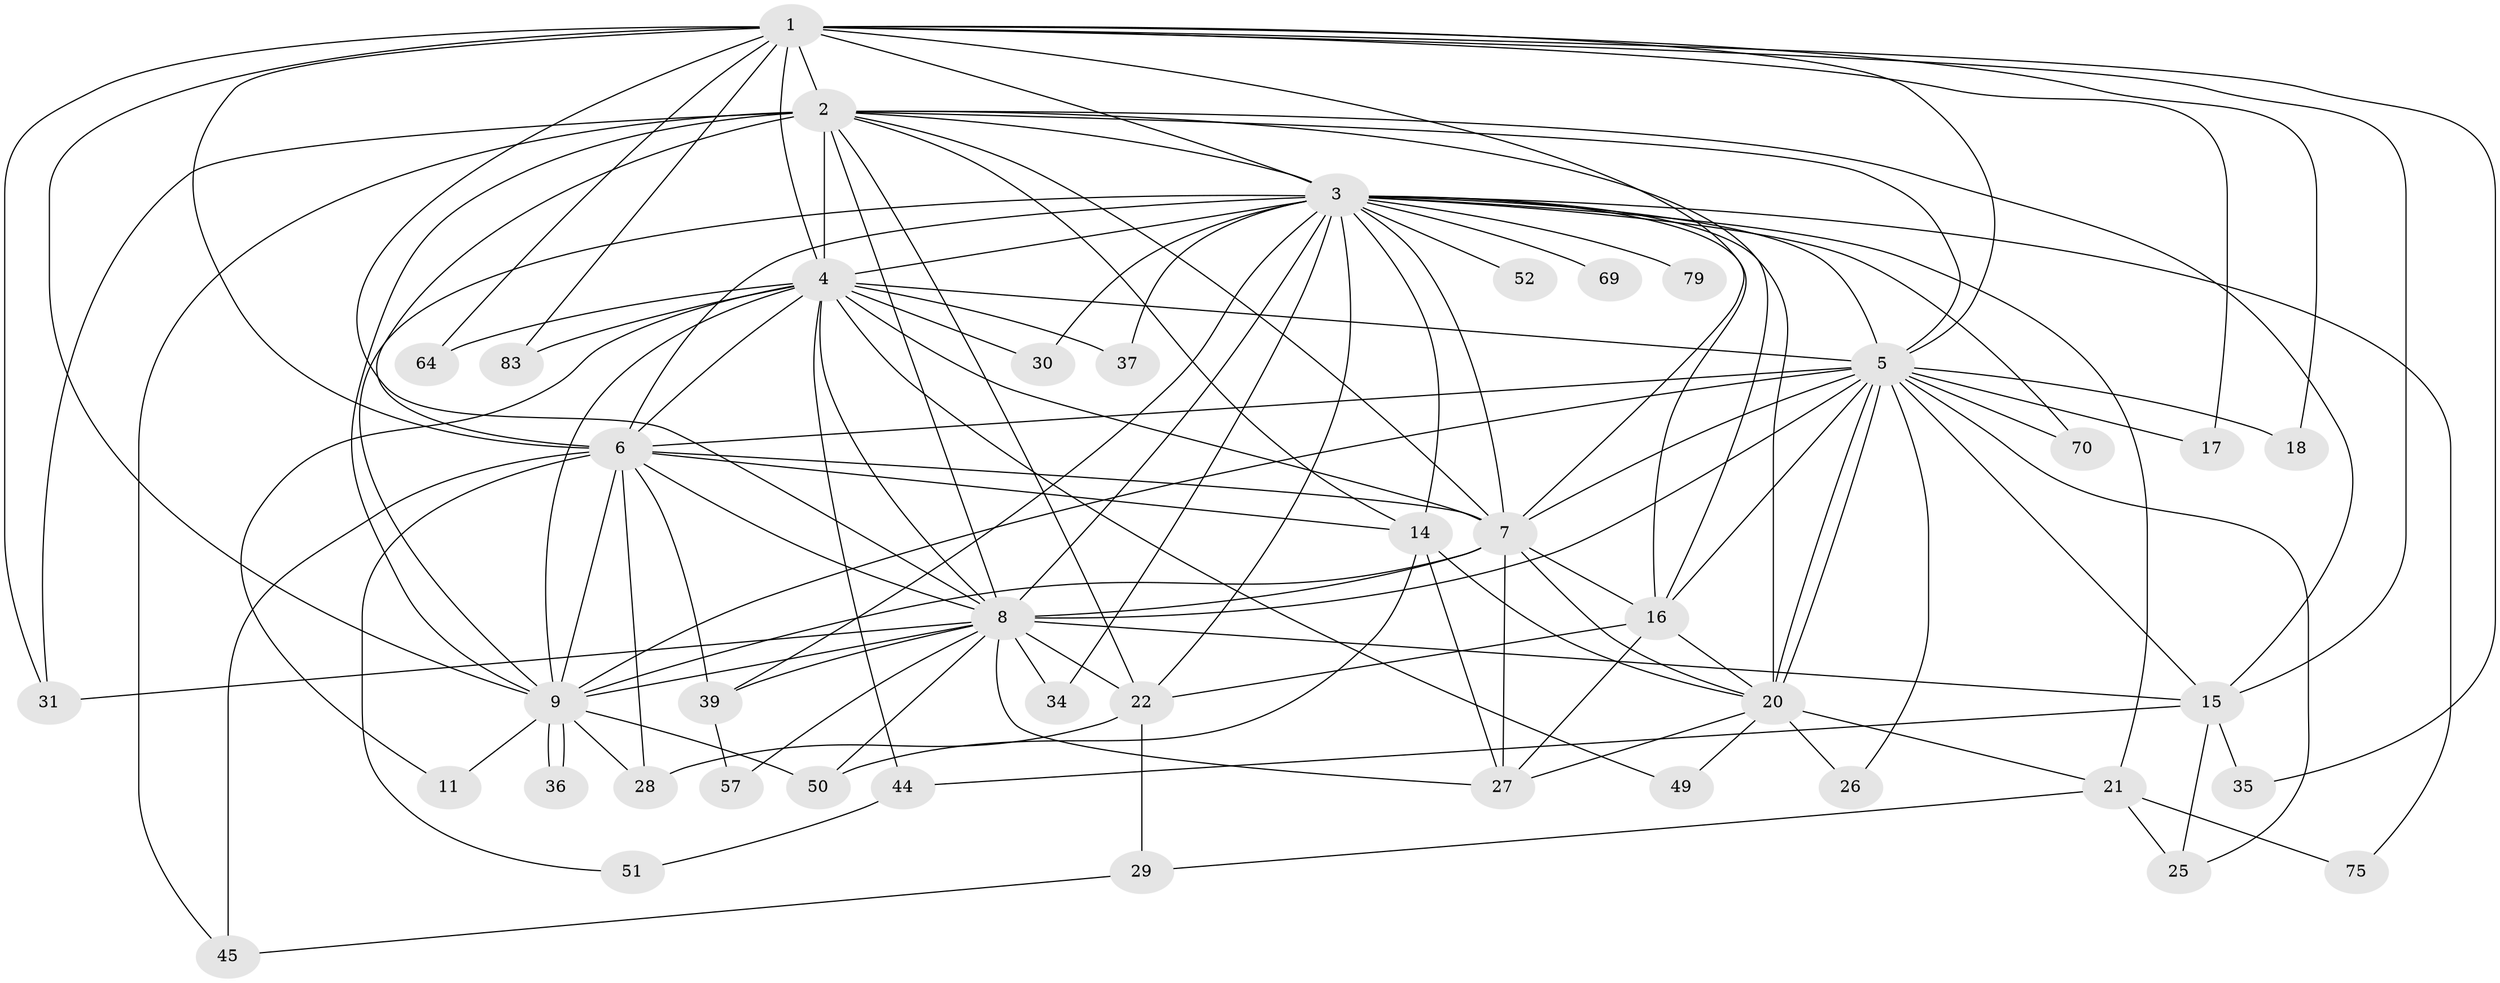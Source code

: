 // original degree distribution, {22: 0.011627906976744186, 19: 0.03488372093023256, 18: 0.023255813953488372, 21: 0.011627906976744186, 24: 0.011627906976744186, 13: 0.011627906976744186, 17: 0.011627906976744186, 2: 0.5813953488372093, 5: 0.046511627906976744, 6: 0.023255813953488372, 9: 0.011627906976744186, 4: 0.06976744186046512, 3: 0.1511627906976744}
// Generated by graph-tools (version 1.1) at 2025/14/03/09/25 04:14:08]
// undirected, 43 vertices, 121 edges
graph export_dot {
graph [start="1"]
  node [color=gray90,style=filled];
  1;
  2 [super="+81+40+56+54+59+12+23"];
  3 [super="+10"];
  4;
  5 [super="+58"];
  6 [super="+62+61+86+67+68"];
  7;
  8 [super="+41"];
  9 [super="+19+48+76"];
  11;
  14 [super="+33+84"];
  15 [super="+24"];
  16 [super="+65+60+43"];
  17;
  18;
  20 [super="+80+55+46"];
  21;
  22;
  25 [super="+73"];
  26;
  27 [super="+32"];
  28 [super="+72"];
  29;
  30;
  31;
  34;
  35;
  36;
  37;
  39 [super="+42"];
  44;
  45;
  49;
  50 [super="+71"];
  51;
  52;
  57;
  64;
  69;
  70;
  75;
  79;
  83;
  1 -- 2 [weight=2];
  1 -- 3 [weight=2];
  1 -- 4;
  1 -- 5 [weight=2];
  1 -- 6 [weight=3];
  1 -- 7;
  1 -- 8;
  1 -- 9 [weight=3];
  1 -- 17;
  1 -- 18;
  1 -- 31;
  1 -- 35;
  1 -- 64;
  1 -- 83;
  1 -- 15;
  2 -- 3 [weight=2];
  2 -- 4 [weight=3];
  2 -- 5;
  2 -- 6 [weight=4];
  2 -- 7;
  2 -- 8;
  2 -- 9;
  2 -- 14;
  2 -- 22;
  2 -- 31;
  2 -- 16;
  2 -- 45;
  2 -- 15;
  3 -- 4 [weight=2];
  3 -- 5 [weight=2];
  3 -- 6 [weight=5];
  3 -- 7 [weight=2];
  3 -- 8 [weight=2];
  3 -- 9 [weight=2];
  3 -- 14;
  3 -- 16;
  3 -- 21;
  3 -- 37;
  3 -- 39;
  3 -- 69 [weight=2];
  3 -- 70;
  3 -- 79 [weight=2];
  3 -- 34;
  3 -- 75;
  3 -- 52;
  3 -- 22;
  3 -- 30;
  3 -- 20;
  4 -- 5;
  4 -- 6;
  4 -- 7;
  4 -- 8;
  4 -- 9;
  4 -- 11;
  4 -- 30;
  4 -- 37;
  4 -- 44;
  4 -- 49;
  4 -- 64;
  4 -- 83;
  5 -- 6;
  5 -- 7;
  5 -- 8 [weight=2];
  5 -- 9;
  5 -- 15;
  5 -- 16;
  5 -- 17;
  5 -- 18;
  5 -- 20 [weight=2];
  5 -- 20;
  5 -- 26;
  5 -- 70;
  5 -- 25;
  6 -- 7;
  6 -- 8 [weight=2];
  6 -- 9 [weight=2];
  6 -- 28;
  6 -- 39;
  6 -- 45;
  6 -- 51;
  6 -- 14 [weight=2];
  7 -- 8 [weight=2];
  7 -- 9;
  7 -- 27;
  7 -- 16;
  7 -- 20;
  8 -- 9;
  8 -- 15;
  8 -- 31;
  8 -- 34;
  8 -- 50;
  8 -- 57;
  8 -- 39;
  8 -- 27;
  8 -- 22;
  9 -- 11;
  9 -- 36;
  9 -- 36;
  9 -- 50;
  9 -- 28;
  14 -- 50;
  14 -- 27;
  14 -- 20;
  15 -- 35;
  15 -- 44;
  15 -- 25;
  16 -- 20;
  16 -- 27;
  16 -- 22;
  20 -- 21;
  20 -- 26;
  20 -- 27;
  20 -- 49;
  21 -- 25;
  21 -- 29;
  21 -- 75;
  22 -- 28;
  22 -- 29;
  29 -- 45;
  39 -- 57;
  44 -- 51;
}

